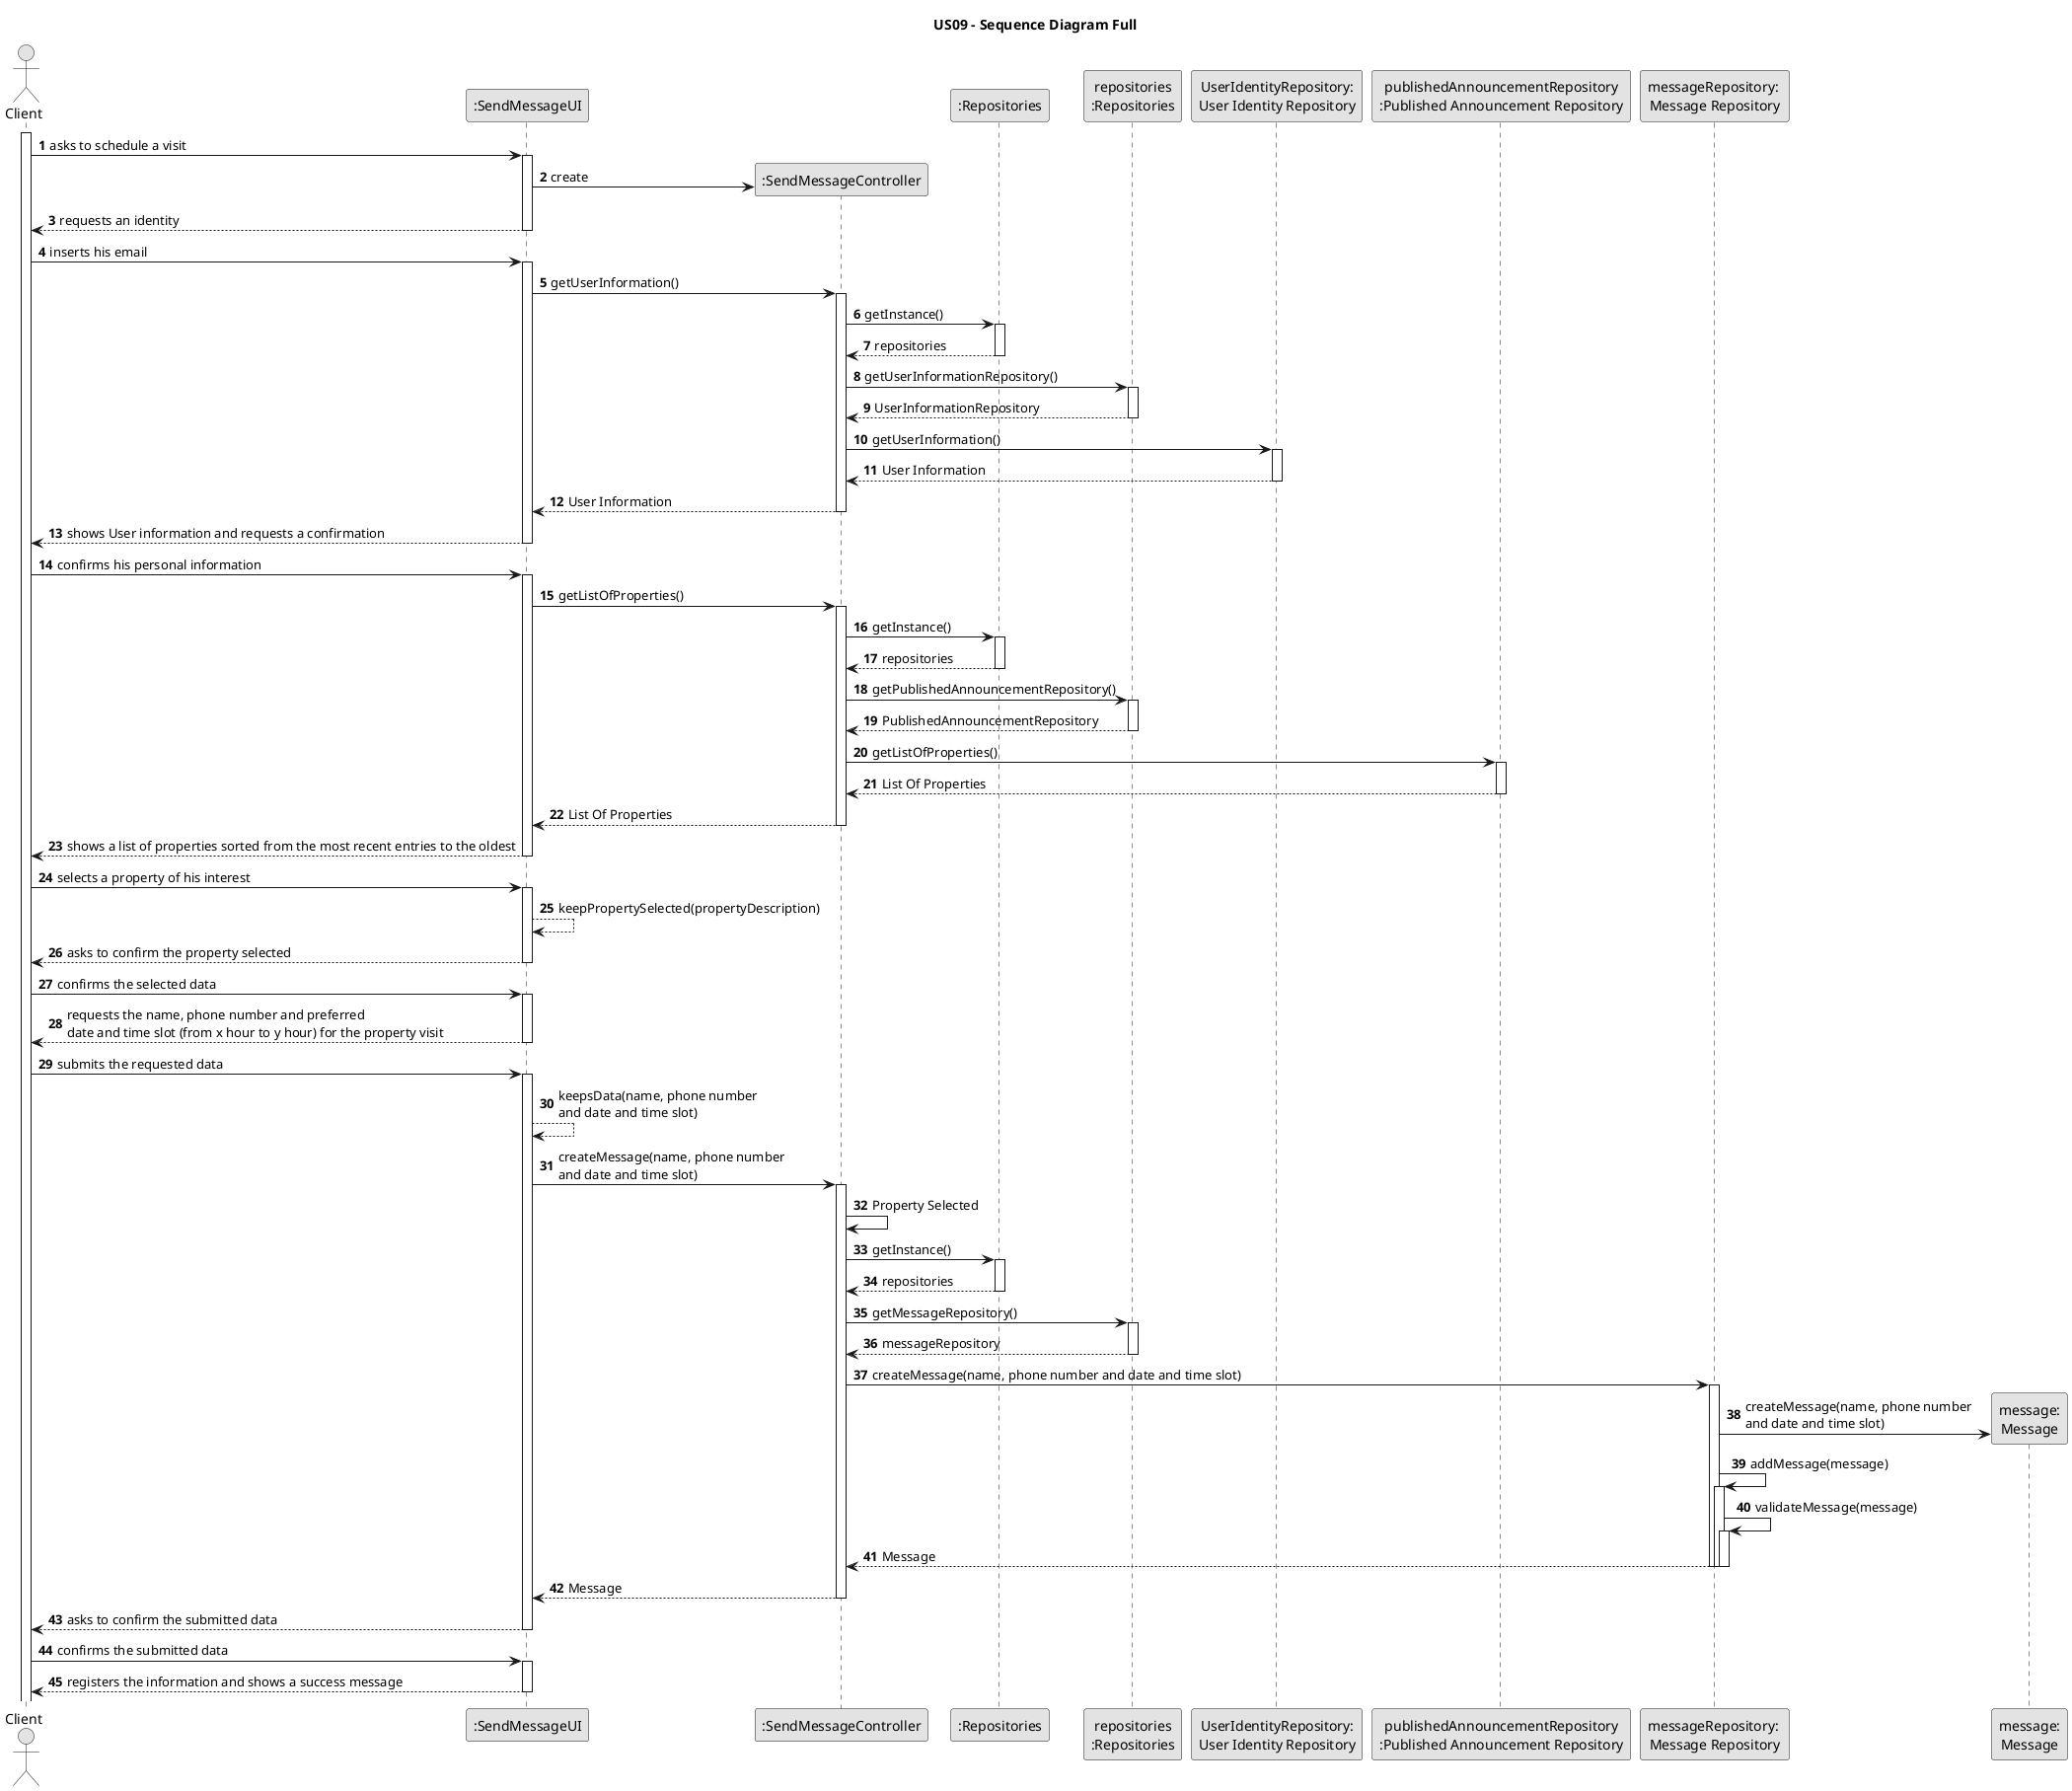 @startuml
skinparam monochrome true
skinparam packageStyle rectangle
skinparam shadowing false

title US09 - Sequence Diagram Full

autonumber

'hide footbox
actor "Client" as Client
participant ":SendMessageUI" as UI
participant ":SendMessageController" as CTRL
participant ":Repositories" as Repository
participant "repositories\n:Repositories" as Repository2
participant "UserIdentityRepository:\nUser Identity Repository" as UserRepository
participant "publishedAnnouncementRepository\n:Published Announcement Repository" as publishedAnnouncementRepository
participant "messageRepository: \nMessage Repository" as messageRepository
participant "message:\nMessage" as message

autonumber

        activate Client

    Client -> UI: asks to schedule a visit
        activate UI

        UI -> CTRL** : create
    UI --> Client : requests an identity
        deactivate UI

    Client -> UI : inserts his email
        activate UI

        UI -> CTRL : getUserInformation()

            activate CTRL

            CTRL -> Repository : getInstance()
                activate Repository

            Repository --> CTRL : repositories
                deactivate Repository

            CTRL -> Repository2 : getUserInformationRepository()
                activate Repository2

            Repository2 --> CTRL : UserInformationRepository
                deactivate Repository2

            CTRL -> UserRepository : getUserInformation()

                activate UserRepository

            UserRepository --> CTRL : User Information

                deactivate UserRepository

        CTRL --> UI : User Information

            deactivate CTRL


    UI --> Client : shows User information and requests a confirmation
        deactivate UI

    Client -> UI : confirms his personal information
        activate UI

        UI -> CTRL : getListOfProperties()
            activate CTRL

            CTRL -> Repository : getInstance()
                activate Repository

            Repository --> CTRL : repositories
                deactivate Repository

            CTRL -> Repository2 : getPublishedAnnouncementRepository()
                activate Repository2

            Repository2 --> CTRL : PublishedAnnouncementRepository
                deactivate Repository2

            CTRL -> publishedAnnouncementRepository : getListOfProperties()

                activate publishedAnnouncementRepository

            publishedAnnouncementRepository --> CTRL : List Of Properties

                deactivate publishedAnnouncementRepository

        CTRL --> UI : List Of Properties

            deactivate CTRL

    UI --> Client: shows a list of properties sorted from the most recent entries to the oldest
        deactivate UI

    Client -> UI: selects a property of his interest
        activate UI

        UI --> UI : keepPropertySelected(propertyDescription)


    UI --> Client: asks to confirm the property selected
        deactivate UI

    Client -> UI: confirms the selected data
        activate UI

    UI --> Client: requests the name, phone number and preferred \ndate and time slot (from x hour to y hour) for the property visit
        deactivate UI

    Client -> UI: submits the requested data
        activate UI

    UI --> UI : keepsData(name, phone number \nand date and time slot)

    UI -> CTRL: createMessage(name, phone number \nand date and time slot)
        activate CTRL

    CTRL ->CTRL: Property Selected

        CTRL -> Repository : getInstance()
            activate Repository

        Repository --> CTRL : repositories
            deactivate Repository

        CTRL -> Repository2 : getMessageRepository()
            activate Repository2

        Repository2 --> CTRL : messageRepository
            deactivate Repository2

            CTRL -> messageRepository : createMessage(name, phone number and date and time slot)
                activate messageRepository

                messageRepository -> message** : createMessage(name, phone number \nand date and time slot)

                messageRepository -> messageRepository : addMessage(message)
                activate messageRepository

                messageRepository -> messageRepository : validateMessage(message)
                activate messageRepository

                messageRepository --> CTRL : Message
                deactivate messageRepository
                deactivate messageRepository
                deactivate messageRepository

           CTRL --> UI : Message
           deactivate CTRL

    UI --> Client: asks to confirm the submitted data
        deactivate UI

    Client -> UI: confirms the submitted data
        activate UI

    UI --> Client: registers the information and shows a success message
        deactivate UI


@enduml
